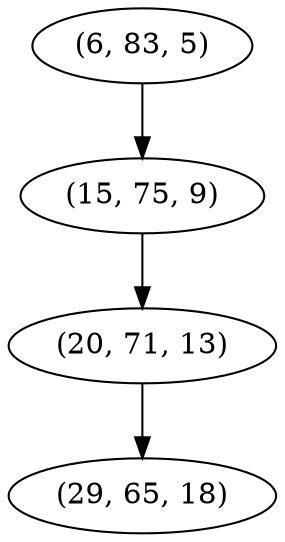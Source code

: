 digraph tree {
    "(6, 83, 5)";
    "(15, 75, 9)";
    "(20, 71, 13)";
    "(29, 65, 18)";
    "(6, 83, 5)" -> "(15, 75, 9)";
    "(15, 75, 9)" -> "(20, 71, 13)";
    "(20, 71, 13)" -> "(29, 65, 18)";
}
